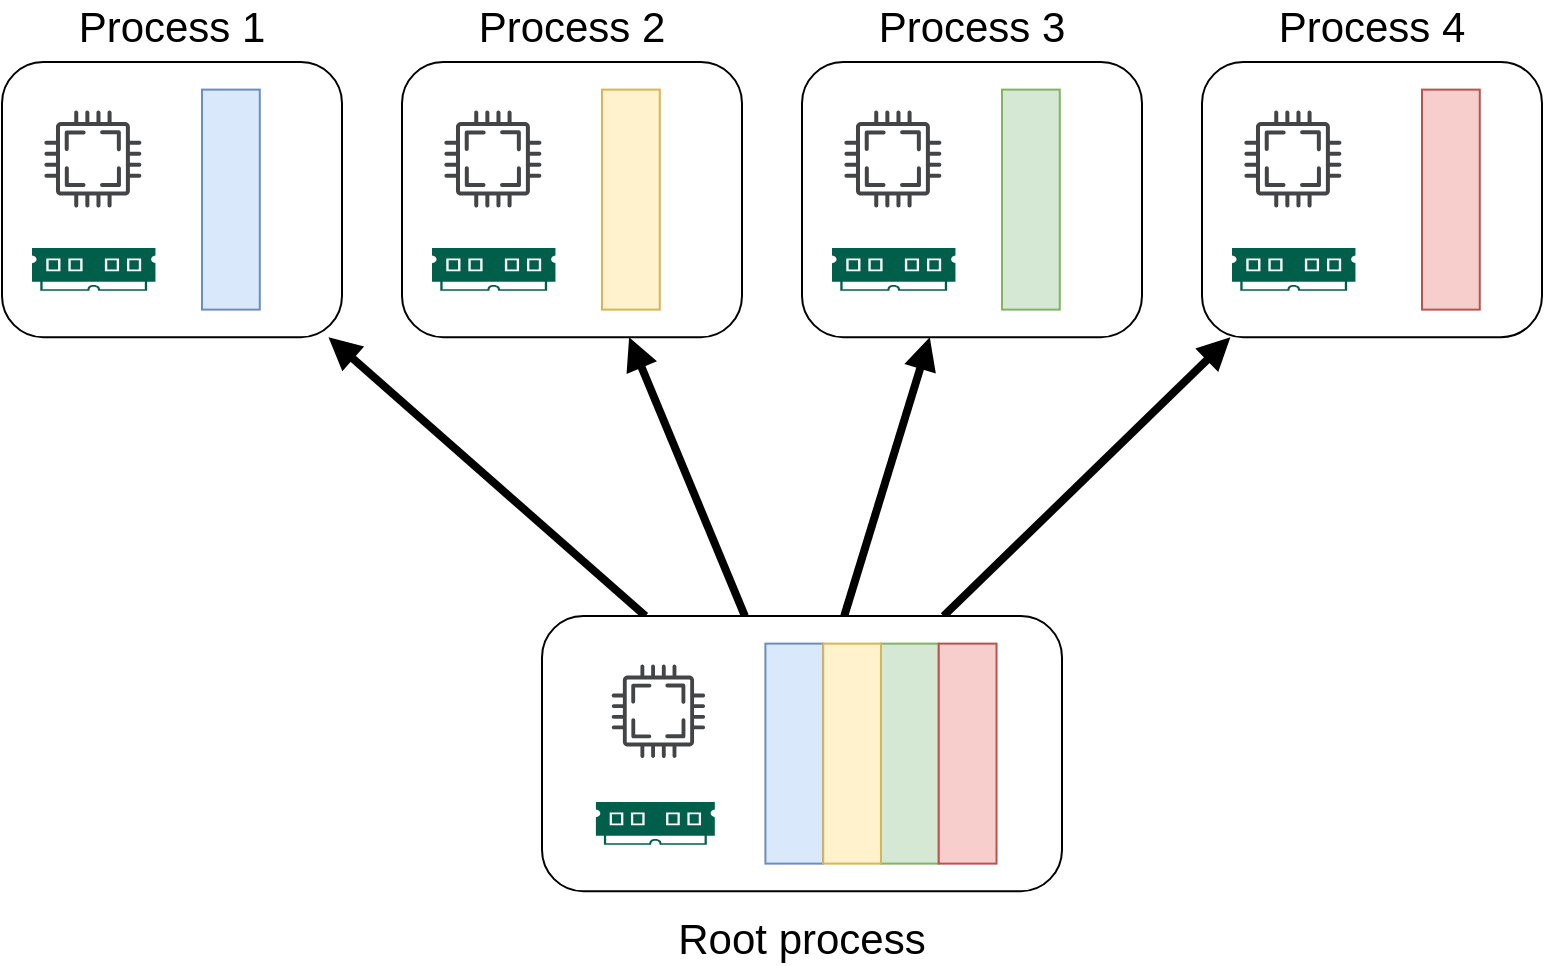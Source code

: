 <mxfile version="20.2.7" type="device"><diagram id="4EKfJ1_Pcc-UBygoxyoV" name="Page-1"><mxGraphModel dx="1422" dy="681" grid="1" gridSize="10" guides="1" tooltips="1" connect="1" arrows="1" fold="1" page="1" pageScale="1" pageWidth="1169" pageHeight="827" math="0" shadow="0"><root><mxCell id="0"/><mxCell id="1" parent="0"/><mxCell id="7dsdNU6RddQbDXdE-CbN-13" value="" style="group" parent="1" vertex="1" connectable="0"><mxGeometry x="150" y="20.001" width="190.51" height="167.62" as="geometry"/></mxCell><mxCell id="7dsdNU6RddQbDXdE-CbN-8" value="&lt;div&gt;Process 1&lt;/div&gt;" style="text;html=1;strokeColor=none;fillColor=none;align=center;verticalAlign=middle;whiteSpace=wrap;rounded=0;fontSize=21;container=0;" parent="7dsdNU6RddQbDXdE-CbN-13" vertex="1"><mxGeometry x="2.8" width="164.4" height="24.29" as="geometry"/></mxCell><mxCell id="7dsdNU6RddQbDXdE-CbN-9" value="" style="rounded=1;whiteSpace=wrap;html=1;container=0;" parent="7dsdNU6RddQbDXdE-CbN-13" vertex="1"><mxGeometry y="30" width="170" height="137.619" as="geometry"/></mxCell><mxCell id="7dsdNU6RddQbDXdE-CbN-10" value="" style="sketch=0;pointerEvents=1;shadow=0;dashed=0;html=1;strokeColor=none;fillColor=#005F4B;labelPosition=center;verticalLabelPosition=bottom;verticalAlign=top;align=center;outlineConnect=0;shape=mxgraph.veeam2.ram;container=0;" parent="7dsdNU6RddQbDXdE-CbN-13" vertex="1"><mxGeometry x="14.99" y="123" width="61.74" height="21.43" as="geometry"/></mxCell><mxCell id="7dsdNU6RddQbDXdE-CbN-11" value="" style="sketch=0;pointerEvents=1;shadow=0;dashed=0;html=1;strokeColor=none;fillColor=#434445;aspect=fixed;labelPosition=center;verticalLabelPosition=bottom;verticalAlign=top;align=center;outlineConnect=0;shape=mxgraph.vvd.cpu;container=0;" parent="7dsdNU6RddQbDXdE-CbN-13" vertex="1"><mxGeometry x="21.158" y="54.286" width="48.571" height="48.571" as="geometry"/></mxCell><mxCell id="DrYJeDAdi-ixFoCfuLhY-21" value="" style="rounded=0;whiteSpace=wrap;html=1;fillColor=#dae8fc;strokeColor=#6c8ebf;container=0;" parent="7dsdNU6RddQbDXdE-CbN-13" vertex="1"><mxGeometry x="100.004" y="43.809" width="28.889" height="110.0" as="geometry"/></mxCell><mxCell id="7dsdNU6RddQbDXdE-CbN-15" value="" style="group" parent="1" vertex="1" connectable="0"><mxGeometry x="350" y="20.001" width="170" height="167.619" as="geometry"/></mxCell><mxCell id="7dsdNU6RddQbDXdE-CbN-16" value="&lt;div&gt;Process 2&lt;br&gt;&lt;/div&gt;" style="text;html=1;strokeColor=none;fillColor=none;align=center;verticalAlign=middle;whiteSpace=wrap;rounded=0;fontSize=21;container=0;" parent="7dsdNU6RddQbDXdE-CbN-15" vertex="1"><mxGeometry x="2.8" width="164.4" height="24.29" as="geometry"/></mxCell><mxCell id="7dsdNU6RddQbDXdE-CbN-17" value="" style="rounded=1;whiteSpace=wrap;html=1;container=0;" parent="7dsdNU6RddQbDXdE-CbN-15" vertex="1"><mxGeometry y="30" width="170" height="137.619" as="geometry"/></mxCell><mxCell id="7dsdNU6RddQbDXdE-CbN-18" value="" style="sketch=0;pointerEvents=1;shadow=0;dashed=0;html=1;strokeColor=none;fillColor=#005F4B;labelPosition=center;verticalLabelPosition=bottom;verticalAlign=top;align=center;outlineConnect=0;shape=mxgraph.veeam2.ram;container=0;" parent="7dsdNU6RddQbDXdE-CbN-15" vertex="1"><mxGeometry x="14.99" y="123" width="61.74" height="21.43" as="geometry"/></mxCell><mxCell id="7dsdNU6RddQbDXdE-CbN-19" value="" style="sketch=0;pointerEvents=1;shadow=0;dashed=0;html=1;strokeColor=none;fillColor=#434445;aspect=fixed;labelPosition=center;verticalLabelPosition=bottom;verticalAlign=top;align=center;outlineConnect=0;shape=mxgraph.vvd.cpu;container=0;" parent="7dsdNU6RddQbDXdE-CbN-15" vertex="1"><mxGeometry x="21.158" y="54.286" width="48.571" height="48.571" as="geometry"/></mxCell><mxCell id="DrYJeDAdi-ixFoCfuLhY-22" value="" style="rounded=0;whiteSpace=wrap;html=1;fillColor=#fff2cc;strokeColor=#d6b656;container=0;" parent="7dsdNU6RddQbDXdE-CbN-15" vertex="1"><mxGeometry x="100.003" y="43.808" width="28.889" height="110.0" as="geometry"/></mxCell><mxCell id="7dsdNU6RddQbDXdE-CbN-21" value="" style="group" parent="1" vertex="1" connectable="0"><mxGeometry x="550" y="20.001" width="170" height="167.619" as="geometry"/></mxCell><mxCell id="7dsdNU6RddQbDXdE-CbN-22" value="&lt;div&gt;Process 3&lt;br&gt;&lt;/div&gt;" style="text;html=1;strokeColor=none;fillColor=none;align=center;verticalAlign=middle;whiteSpace=wrap;rounded=0;fontSize=21;container=0;" parent="7dsdNU6RddQbDXdE-CbN-21" vertex="1"><mxGeometry x="2.8" width="164.4" height="24.29" as="geometry"/></mxCell><mxCell id="7dsdNU6RddQbDXdE-CbN-23" value="" style="rounded=1;whiteSpace=wrap;html=1;container=0;" parent="7dsdNU6RddQbDXdE-CbN-21" vertex="1"><mxGeometry y="30" width="170" height="137.619" as="geometry"/></mxCell><mxCell id="7dsdNU6RddQbDXdE-CbN-24" value="" style="sketch=0;pointerEvents=1;shadow=0;dashed=0;html=1;strokeColor=none;fillColor=#005F4B;labelPosition=center;verticalLabelPosition=bottom;verticalAlign=top;align=center;outlineConnect=0;shape=mxgraph.veeam2.ram;container=0;" parent="7dsdNU6RddQbDXdE-CbN-21" vertex="1"><mxGeometry x="14.99" y="123" width="61.74" height="21.43" as="geometry"/></mxCell><mxCell id="7dsdNU6RddQbDXdE-CbN-25" value="" style="sketch=0;pointerEvents=1;shadow=0;dashed=0;html=1;strokeColor=none;fillColor=#434445;aspect=fixed;labelPosition=center;verticalLabelPosition=bottom;verticalAlign=top;align=center;outlineConnect=0;shape=mxgraph.vvd.cpu;container=0;" parent="7dsdNU6RddQbDXdE-CbN-21" vertex="1"><mxGeometry x="21.158" y="54.286" width="48.571" height="48.571" as="geometry"/></mxCell><mxCell id="DrYJeDAdi-ixFoCfuLhY-23" value="" style="rounded=0;whiteSpace=wrap;html=1;fillColor=#d5e8d4;strokeColor=#82b366;container=0;" parent="7dsdNU6RddQbDXdE-CbN-21" vertex="1"><mxGeometry x="100.001" y="43.808" width="28.889" height="110.0" as="geometry"/></mxCell><mxCell id="7dsdNU6RddQbDXdE-CbN-27" value="" style="group" parent="1" vertex="1" connectable="0"><mxGeometry x="750" y="20.001" width="170" height="167.619" as="geometry"/></mxCell><mxCell id="7dsdNU6RddQbDXdE-CbN-28" value="&lt;div&gt;Process 4&lt;br&gt;&lt;/div&gt;" style="text;html=1;strokeColor=none;fillColor=none;align=center;verticalAlign=middle;whiteSpace=wrap;rounded=0;fontSize=21;container=0;" parent="7dsdNU6RddQbDXdE-CbN-27" vertex="1"><mxGeometry x="2.8" width="164.4" height="24.29" as="geometry"/></mxCell><mxCell id="7dsdNU6RddQbDXdE-CbN-29" value="" style="rounded=1;whiteSpace=wrap;html=1;container=0;" parent="7dsdNU6RddQbDXdE-CbN-27" vertex="1"><mxGeometry y="30" width="170" height="137.619" as="geometry"/></mxCell><mxCell id="7dsdNU6RddQbDXdE-CbN-30" value="" style="sketch=0;pointerEvents=1;shadow=0;dashed=0;html=1;strokeColor=none;fillColor=#005F4B;labelPosition=center;verticalLabelPosition=bottom;verticalAlign=top;align=center;outlineConnect=0;shape=mxgraph.veeam2.ram;container=0;" parent="7dsdNU6RddQbDXdE-CbN-27" vertex="1"><mxGeometry x="14.99" y="123" width="61.74" height="21.43" as="geometry"/></mxCell><mxCell id="7dsdNU6RddQbDXdE-CbN-31" value="" style="sketch=0;pointerEvents=1;shadow=0;dashed=0;html=1;strokeColor=none;fillColor=#434445;aspect=fixed;labelPosition=center;verticalLabelPosition=bottom;verticalAlign=top;align=center;outlineConnect=0;shape=mxgraph.vvd.cpu;container=0;" parent="7dsdNU6RddQbDXdE-CbN-27" vertex="1"><mxGeometry x="21.158" y="54.286" width="48.571" height="48.571" as="geometry"/></mxCell><mxCell id="DrYJeDAdi-ixFoCfuLhY-25" value="" style="rounded=0;whiteSpace=wrap;html=1;fillColor=#f8cecc;strokeColor=#b85450;container=0;" parent="7dsdNU6RddQbDXdE-CbN-27" vertex="1"><mxGeometry x="110.0" y="43.808" width="28.889" height="110.0" as="geometry"/></mxCell><mxCell id="7dsdNU6RddQbDXdE-CbN-36" style="edgeStyle=none;rounded=0;orthogonalLoop=1;jettySize=auto;html=1;endArrow=block;endFill=1;strokeWidth=4;" parent="1" source="GyCtl_MDKg2Vp3SmwsyL-26" target="7dsdNU6RddQbDXdE-CbN-9" edge="1"><mxGeometry relative="1" as="geometry"/></mxCell><mxCell id="7dsdNU6RddQbDXdE-CbN-38" style="edgeStyle=none;rounded=0;orthogonalLoop=1;jettySize=auto;html=1;endArrow=block;endFill=1;strokeWidth=4;" parent="1" source="GyCtl_MDKg2Vp3SmwsyL-26" target="7dsdNU6RddQbDXdE-CbN-17" edge="1"><mxGeometry relative="1" as="geometry"/></mxCell><mxCell id="7dsdNU6RddQbDXdE-CbN-39" style="edgeStyle=none;rounded=0;orthogonalLoop=1;jettySize=auto;html=1;endArrow=block;endFill=1;strokeWidth=4;" parent="1" source="GyCtl_MDKg2Vp3SmwsyL-26" target="7dsdNU6RddQbDXdE-CbN-23" edge="1"><mxGeometry relative="1" as="geometry"/></mxCell><mxCell id="7dsdNU6RddQbDXdE-CbN-40" style="edgeStyle=none;rounded=0;orthogonalLoop=1;jettySize=auto;html=1;endArrow=block;endFill=1;strokeWidth=4;" parent="1" source="GyCtl_MDKg2Vp3SmwsyL-26" target="7dsdNU6RddQbDXdE-CbN-29" edge="1"><mxGeometry relative="1" as="geometry"/></mxCell><mxCell id="DrYJeDAdi-ixFoCfuLhY-11" value="" style="group" parent="1" vertex="1" connectable="0"><mxGeometry x="420" y="327" width="260" height="172.91" as="geometry"/></mxCell><mxCell id="GyCtl_MDKg2Vp3SmwsyL-25" value="Root process" style="text;html=1;strokeColor=none;fillColor=none;align=center;verticalAlign=middle;whiteSpace=wrap;rounded=0;fontSize=21;container=0;" parent="DrYJeDAdi-ixFoCfuLhY-11" vertex="1"><mxGeometry x="50.844" y="148.62" width="158.311" height="24.29" as="geometry"/></mxCell><mxCell id="GyCtl_MDKg2Vp3SmwsyL-26" value="" style="rounded=1;whiteSpace=wrap;html=1;container=0;" parent="DrYJeDAdi-ixFoCfuLhY-11" vertex="1"><mxGeometry width="260" height="137.62" as="geometry"/></mxCell><mxCell id="GyCtl_MDKg2Vp3SmwsyL-27" value="" style="sketch=0;pointerEvents=1;shadow=0;dashed=0;html=1;strokeColor=none;fillColor=#005F4B;labelPosition=center;verticalLabelPosition=bottom;verticalAlign=top;align=center;outlineConnect=0;shape=mxgraph.veeam2.ram;container=0;" parent="DrYJeDAdi-ixFoCfuLhY-11" vertex="1"><mxGeometry x="26.953" y="93" width="59.453" height="21.43" as="geometry"/></mxCell><mxCell id="GyCtl_MDKg2Vp3SmwsyL-28" value="" style="sketch=0;pointerEvents=1;shadow=0;dashed=0;html=1;strokeColor=none;fillColor=#434445;aspect=fixed;labelPosition=center;verticalLabelPosition=bottom;verticalAlign=top;align=center;outlineConnect=0;shape=mxgraph.vvd.cpu;container=0;" parent="DrYJeDAdi-ixFoCfuLhY-11" vertex="1"><mxGeometry x="34.819" y="24.286" width="46.772" height="46.772" as="geometry"/></mxCell><mxCell id="DrYJeDAdi-ixFoCfuLhY-6" value="" style="rounded=0;whiteSpace=wrap;html=1;fillColor=#dae8fc;strokeColor=#6c8ebf;container=0;" parent="DrYJeDAdi-ixFoCfuLhY-11" vertex="1"><mxGeometry x="111.704" y="13.81" width="28.889" height="110.0" as="geometry"/></mxCell><mxCell id="DrYJeDAdi-ixFoCfuLhY-9" value="" style="rounded=0;whiteSpace=wrap;html=1;fillColor=#d5e8d4;strokeColor=#82b366;container=0;" parent="DrYJeDAdi-ixFoCfuLhY-11" vertex="1"><mxGeometry x="169.481" y="13.809" width="28.889" height="110.0" as="geometry"/></mxCell><mxCell id="DrYJeDAdi-ixFoCfuLhY-7" value="" style="rounded=0;whiteSpace=wrap;html=1;fillColor=#fff2cc;strokeColor=#d6b656;container=0;" parent="DrYJeDAdi-ixFoCfuLhY-11" vertex="1"><mxGeometry x="140.593" y="13.809" width="28.889" height="110.0" as="geometry"/></mxCell><mxCell id="DrYJeDAdi-ixFoCfuLhY-10" value="" style="rounded=0;whiteSpace=wrap;html=1;fillColor=#f8cecc;strokeColor=#b85450;container=0;" parent="DrYJeDAdi-ixFoCfuLhY-11" vertex="1"><mxGeometry x="198.37" y="13.809" width="28.889" height="110.0" as="geometry"/></mxCell></root></mxGraphModel></diagram></mxfile>